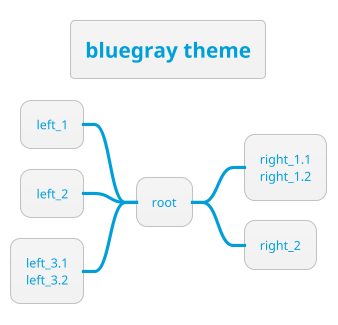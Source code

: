' Do not edit
' Theme Gallery
' autogenerated by script
'
@startmindmap
!theme bluegray
title bluegray theme
+ root
**:right_1.1
right_1.2;
++ right_2

left side

-- left_1
-- left_2
**:left_3.1
left_3.2;
@endmindmap
